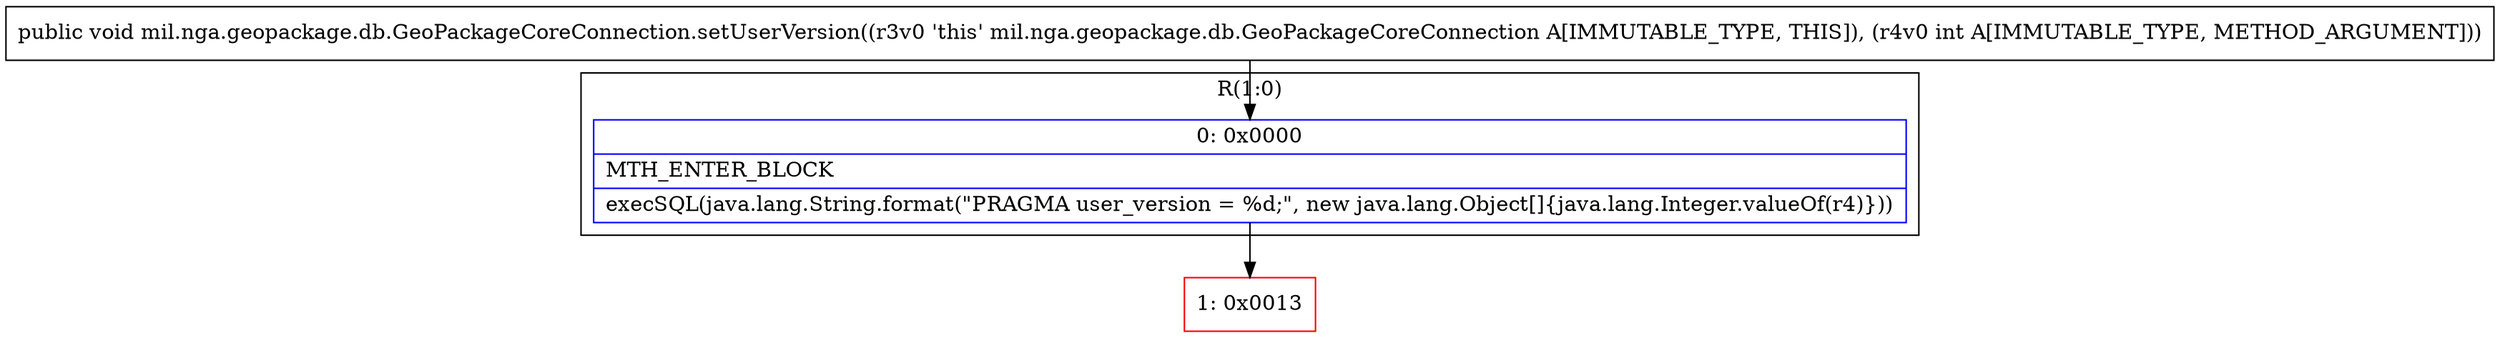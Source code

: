 digraph "CFG formil.nga.geopackage.db.GeoPackageCoreConnection.setUserVersion(I)V" {
subgraph cluster_Region_1422885409 {
label = "R(1:0)";
node [shape=record,color=blue];
Node_0 [shape=record,label="{0\:\ 0x0000|MTH_ENTER_BLOCK\l|execSQL(java.lang.String.format(\"PRAGMA user_version = %d;\", new java.lang.Object[]\{java.lang.Integer.valueOf(r4)\}))\l}"];
}
Node_1 [shape=record,color=red,label="{1\:\ 0x0013}"];
MethodNode[shape=record,label="{public void mil.nga.geopackage.db.GeoPackageCoreConnection.setUserVersion((r3v0 'this' mil.nga.geopackage.db.GeoPackageCoreConnection A[IMMUTABLE_TYPE, THIS]), (r4v0 int A[IMMUTABLE_TYPE, METHOD_ARGUMENT])) }"];
MethodNode -> Node_0;
Node_0 -> Node_1;
}

